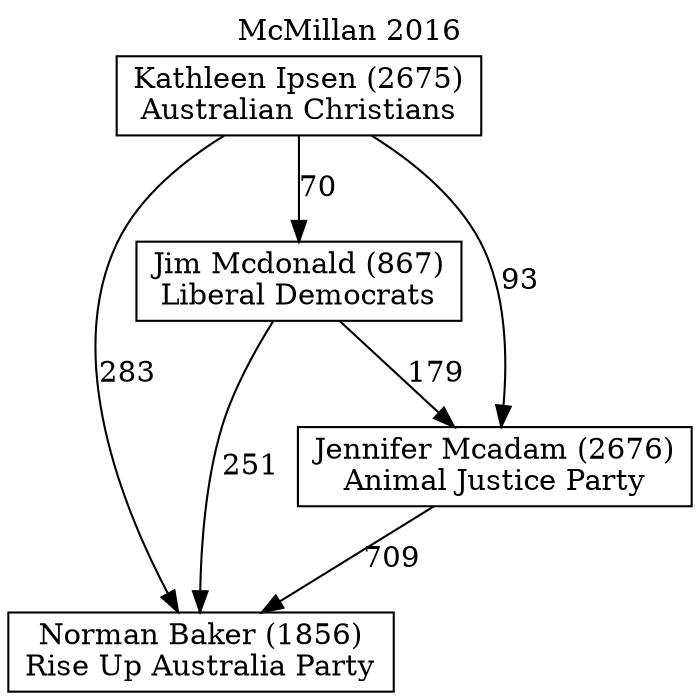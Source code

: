 // House preference flow
digraph "Norman Baker (1856)_McMillan_2016" {
	graph [label="McMillan 2016" labelloc=t mclimit=10]
	node [shape=box]
	"Norman Baker (1856)" [label="Norman Baker (1856)
Rise Up Australia Party"]
	"Jim Mcdonald (867)" [label="Jim Mcdonald (867)
Liberal Democrats"]
	"Kathleen Ipsen (2675)" [label="Kathleen Ipsen (2675)
Australian Christians"]
	"Jennifer Mcadam (2676)" [label="Jennifer Mcadam (2676)
Animal Justice Party"]
	"Jim Mcdonald (867)" -> "Jennifer Mcadam (2676)" [label=179]
	"Jennifer Mcadam (2676)" -> "Norman Baker (1856)" [label=709]
	"Kathleen Ipsen (2675)" -> "Jim Mcdonald (867)" [label=70]
	"Kathleen Ipsen (2675)" -> "Norman Baker (1856)" [label=283]
	"Jim Mcdonald (867)" -> "Norman Baker (1856)" [label=251]
	"Kathleen Ipsen (2675)" -> "Jennifer Mcadam (2676)" [label=93]
}
